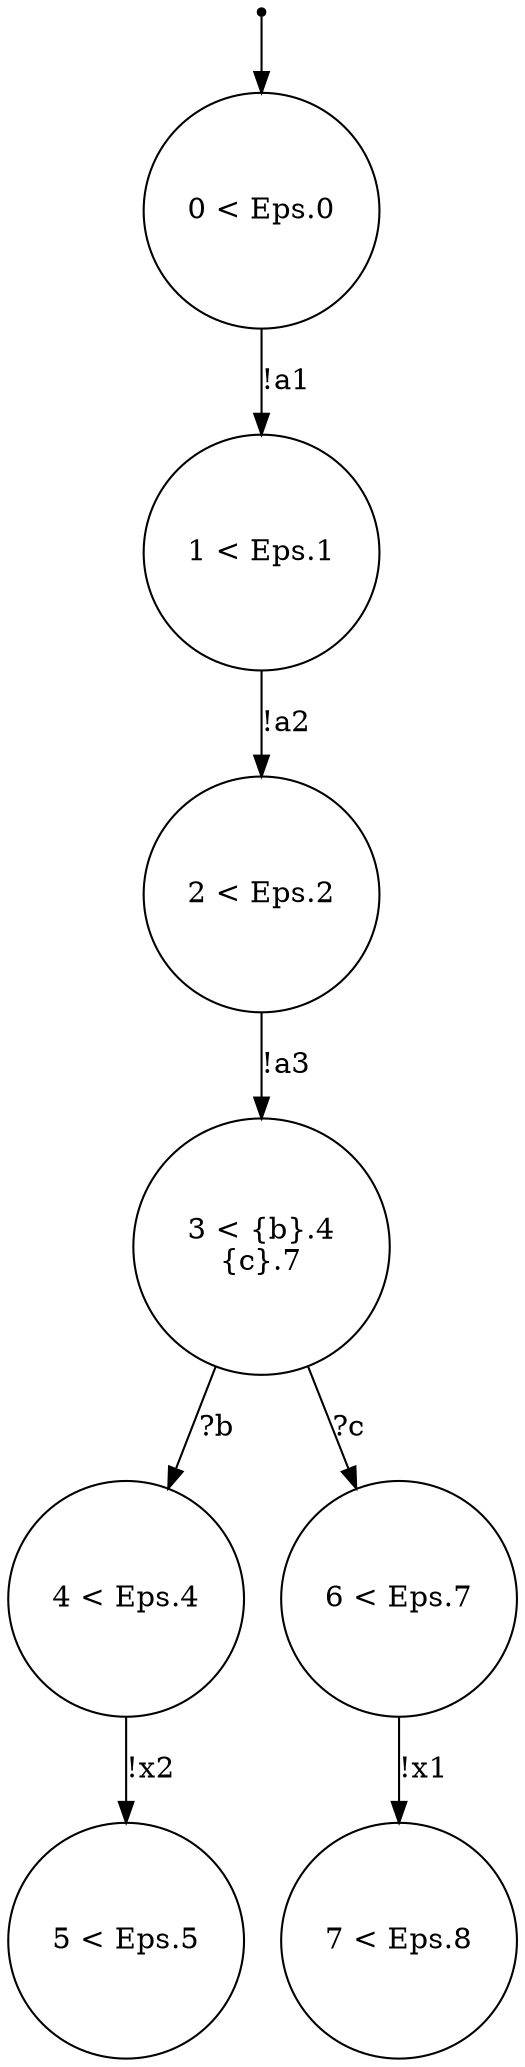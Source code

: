 digraph {
 node [shape=point] ENTRY
 node [shape=circle]
7 [label="7 < Eps.8
"]
2 [label="2 < Eps.2
"]
5 [label="5 < Eps.5
"]
1 [label="1 < Eps.1
"]
4 [label="4 < Eps.4
"]
0 [label="0 < Eps.0
"]
6 [label="6 < Eps.7
"]
3 [label="3 < {b}.4
{c}.7
"]
ENTRY -> 0
4 -> 5 [label="!x2"]
2 -> 3 [label="!a3"]
0 -> 1 [label="!a1"]
1 -> 2 [label="!a2"]
6 -> 7 [label="!x1"]
3 -> 4 [label="?b"]
3 -> 6 [label="?c"]

}